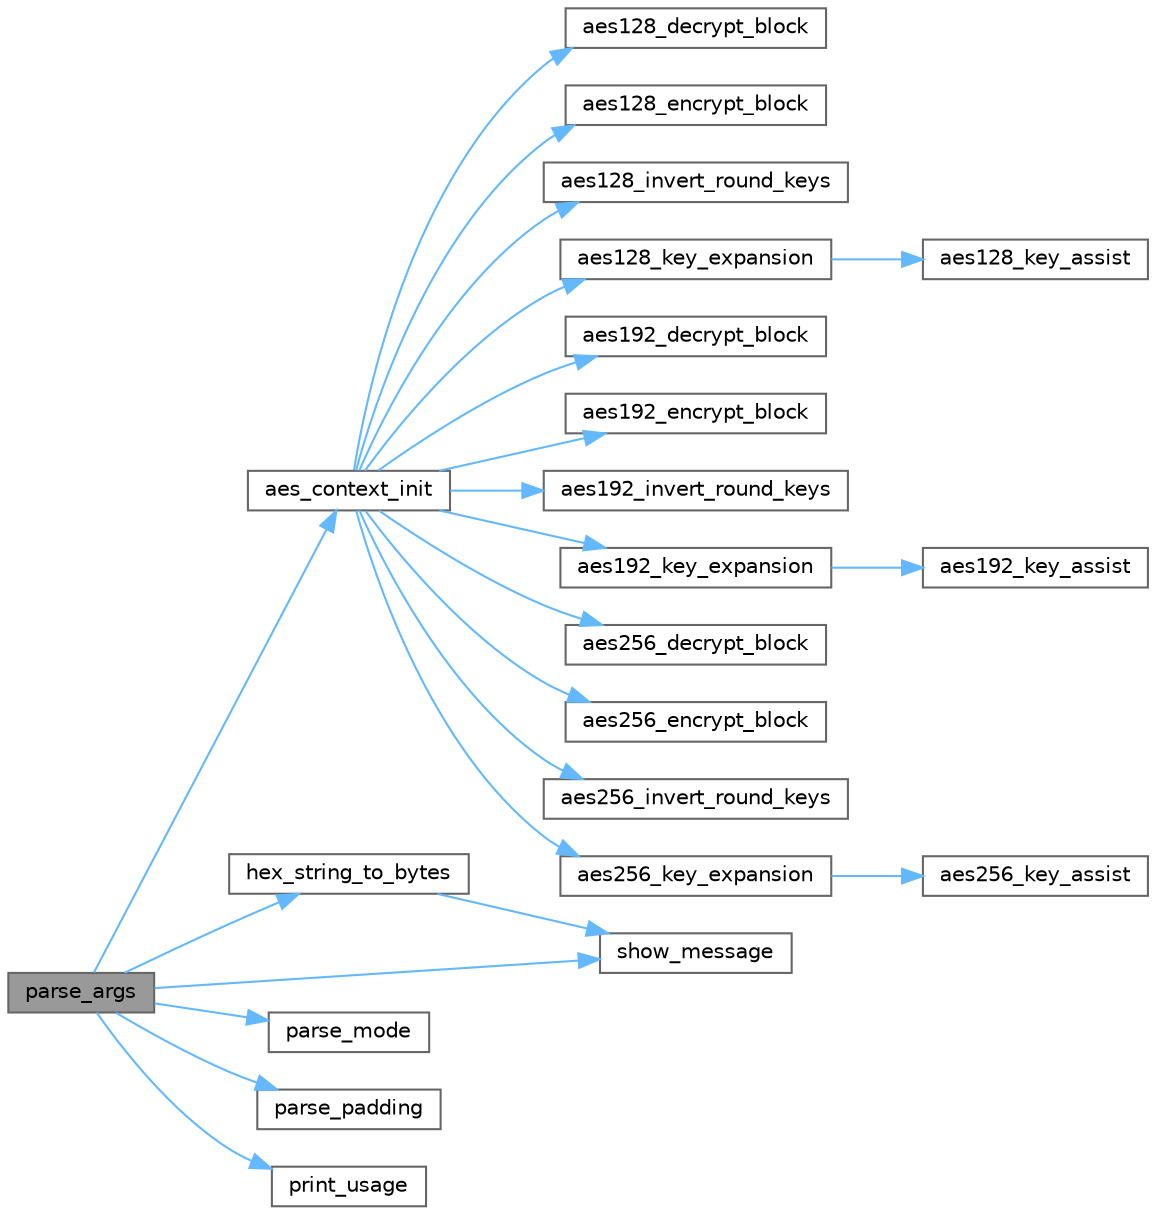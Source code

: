 digraph "parse_args"
{
 // LATEX_PDF_SIZE
  bgcolor="transparent";
  edge [fontname=Helvetica,fontsize=10,labelfontname=Helvetica,labelfontsize=10];
  node [fontname=Helvetica,fontsize=10,shape=box,height=0.2,width=0.4];
  rankdir="LR";
  Node1 [id="Node000001",label="parse_args",height=0.2,width=0.4,color="gray40", fillcolor="grey60", style="filled", fontcolor="black",tooltip="Parses command-line arguments into a main_args_t structure."];
  Node1 -> Node2 [id="edge1_Node000001_Node000002",color="steelblue1",style="solid",tooltip=" "];
  Node2 [id="Node000002",label="aes_context_init",height=0.2,width=0.4,color="grey40", fillcolor="white", style="filled",URL="$aes__context_8c.html#abbe62ddf0ade05cb8bf87e16db7bf568",tooltip="Initializes an AES context by expanding the encryption and decryption keys."];
  Node2 -> Node3 [id="edge2_Node000002_Node000003",color="steelblue1",style="solid",tooltip=" "];
  Node3 [id="Node000003",label="aes128_decrypt_block",height=0.2,width=0.4,color="grey40", fillcolor="white", style="filled",URL="$aes__decrypt_8c.html#a80a41924d7152a6f45ee9f8895257a47",tooltip="Decrypts a single 128-bit block using AES-128."];
  Node2 -> Node4 [id="edge3_Node000002_Node000004",color="steelblue1",style="solid",tooltip=" "];
  Node4 [id="Node000004",label="aes128_encrypt_block",height=0.2,width=0.4,color="grey40", fillcolor="white", style="filled",URL="$aes__encrypt_8c.html#afdf9a58c8ccce8f18b64d7af189054cf",tooltip="Encrypts a single 128-bit block using AES-128."];
  Node2 -> Node5 [id="edge4_Node000002_Node000005",color="steelblue1",style="solid",tooltip=" "];
  Node5 [id="Node000005",label="aes128_invert_round_keys",height=0.2,width=0.4,color="grey40", fillcolor="white", style="filled",URL="$aes__key__expansion_8c.html#abaaaf8e4448150398c69edd8cb63a9c1",tooltip="Inverts the AES-128 encryption round keys into decryption round keys."];
  Node2 -> Node6 [id="edge5_Node000002_Node000006",color="steelblue1",style="solid",tooltip=" "];
  Node6 [id="Node000006",label="aes128_key_expansion",height=0.2,width=0.4,color="grey40", fillcolor="white", style="filled",URL="$aes__key__expansion_8c.html#a2d2d65606c6dd31e4bebf06328d232f1",tooltip="Expands a 128-bit AES user key into the encryption round key schedule."];
  Node6 -> Node7 [id="edge6_Node000006_Node000007",color="steelblue1",style="solid",tooltip=" "];
  Node7 [id="Node000007",label="aes128_key_assist",height=0.2,width=0.4,color="grey40", fillcolor="white", style="filled",URL="$aes__key__expansion_8c.html#a0a9d0ca8201a3603e92eb00324c6f683",tooltip="Helper function for AES-128 key expansion."];
  Node2 -> Node8 [id="edge7_Node000002_Node000008",color="steelblue1",style="solid",tooltip=" "];
  Node8 [id="Node000008",label="aes192_decrypt_block",height=0.2,width=0.4,color="grey40", fillcolor="white", style="filled",URL="$aes__decrypt_8c.html#ad79623737104836f7b54bd4e820c21d1",tooltip="Decrypts a single 128-bit block using AES-192."];
  Node2 -> Node9 [id="edge8_Node000002_Node000009",color="steelblue1",style="solid",tooltip=" "];
  Node9 [id="Node000009",label="aes192_encrypt_block",height=0.2,width=0.4,color="grey40", fillcolor="white", style="filled",URL="$aes__encrypt_8c.html#a61ee2fc7fc9beddeb853df8439280a5f",tooltip="Encrypts a single 128-bit block using AES-192."];
  Node2 -> Node10 [id="edge9_Node000002_Node000010",color="steelblue1",style="solid",tooltip=" "];
  Node10 [id="Node000010",label="aes192_invert_round_keys",height=0.2,width=0.4,color="grey40", fillcolor="white", style="filled",URL="$aes__key__expansion_8c.html#a3cc33f5756a6341eb21ef7e329747540",tooltip="Inverts the AES-192 encryption round keys into decryption round keys."];
  Node2 -> Node11 [id="edge10_Node000002_Node000011",color="steelblue1",style="solid",tooltip=" "];
  Node11 [id="Node000011",label="aes192_key_expansion",height=0.2,width=0.4,color="grey40", fillcolor="white", style="filled",URL="$aes__key__expansion_8c.html#a14e91dcd4065700a25856105e34f0497",tooltip="Expands a 192-bit AES user key into the encryption round key schedule."];
  Node11 -> Node12 [id="edge11_Node000011_Node000012",color="steelblue1",style="solid",tooltip=" "];
  Node12 [id="Node000012",label="aes192_key_assist",height=0.2,width=0.4,color="grey40", fillcolor="white", style="filled",URL="$aes__key__expansion_8c.html#a464c24bf968ea8ee69c3e0f70c5205a4",tooltip="Helper function for AES-192 key expansion."];
  Node2 -> Node13 [id="edge12_Node000002_Node000013",color="steelblue1",style="solid",tooltip=" "];
  Node13 [id="Node000013",label="aes256_decrypt_block",height=0.2,width=0.4,color="grey40", fillcolor="white", style="filled",URL="$aes__decrypt_8c.html#a83b618d8e77b366d3204a432a58cabc6",tooltip="Decrypts a single 128-bit block using AES-256."];
  Node2 -> Node14 [id="edge13_Node000002_Node000014",color="steelblue1",style="solid",tooltip=" "];
  Node14 [id="Node000014",label="aes256_encrypt_block",height=0.2,width=0.4,color="grey40", fillcolor="white", style="filled",URL="$aes__encrypt_8c.html#a1a25277ef63eec8658a1ff0fca645313",tooltip="Encrypts a single 128-bit block using AES-256."];
  Node2 -> Node15 [id="edge14_Node000002_Node000015",color="steelblue1",style="solid",tooltip=" "];
  Node15 [id="Node000015",label="aes256_invert_round_keys",height=0.2,width=0.4,color="grey40", fillcolor="white", style="filled",URL="$aes__key__expansion_8c.html#aea602f6fa67e1a2c7e2cd0f4d3311a00",tooltip="Inverts the AES-256 encryption round keys into decryption round keys."];
  Node2 -> Node16 [id="edge15_Node000002_Node000016",color="steelblue1",style="solid",tooltip=" "];
  Node16 [id="Node000016",label="aes256_key_expansion",height=0.2,width=0.4,color="grey40", fillcolor="white", style="filled",URL="$aes__key__expansion_8c.html#ad7e2d69e79706f8350c6eeffdb598508",tooltip="Expands a 256-bit AES user key into the encryption round key schedule."];
  Node16 -> Node17 [id="edge16_Node000016_Node000017",color="steelblue1",style="solid",tooltip=" "];
  Node17 [id="Node000017",label="aes256_key_assist",height=0.2,width=0.4,color="grey40", fillcolor="white", style="filled",URL="$aes__key__expansion_8c.html#a8dacb7f2de4cb8780c0d074749d09029",tooltip="Helper function for AES-256 key expansion using AES-NI."];
  Node1 -> Node18 [id="edge17_Node000001_Node000018",color="steelblue1",style="solid",tooltip=" "];
  Node18 [id="Node000018",label="hex_string_to_bytes",height=0.2,width=0.4,color="grey40", fillcolor="white", style="filled",URL="$utils_8c.html#a4c0fd2219ed4b276ea4da8521048ccbf",tooltip="Converts a hexadecimal string to a uint8_t byte array."];
  Node18 -> Node19 [id="edge18_Node000018_Node000019",color="steelblue1",style="solid",tooltip=" "];
  Node19 [id="Node000019",label="show_message",height=0.2,width=0.4,color="grey40", fillcolor="white", style="filled",URL="$utils_8c.html#ad5ac4af3f2f12083132ff8418cf2d758",tooltip="Displays an error or information message."];
  Node1 -> Node20 [id="edge19_Node000001_Node000020",color="steelblue1",style="solid",tooltip=" "];
  Node20 [id="Node000020",label="parse_mode",height=0.2,width=0.4,color="grey40", fillcolor="white", style="filled",URL="$main__utils_8c.html#a009edce277d175c886994adaa6cfd9ef",tooltip="Parses the AES mode from a string."];
  Node1 -> Node21 [id="edge20_Node000001_Node000021",color="steelblue1",style="solid",tooltip=" "];
  Node21 [id="Node000021",label="parse_padding",height=0.2,width=0.4,color="grey40", fillcolor="white", style="filled",URL="$main__utils_8c.html#af7461337101aaa8b5fab1e3aaca45e39",tooltip="Parses the padding scheme from a string."];
  Node1 -> Node22 [id="edge21_Node000001_Node000022",color="steelblue1",style="solid",tooltip=" "];
  Node22 [id="Node000022",label="print_usage",height=0.2,width=0.4,color="grey40", fillcolor="white", style="filled",URL="$main__utils_8c.html#a2a6e78975024ae37107b378d425da2fb",tooltip="Prints program usage instructions."];
  Node1 -> Node19 [id="edge22_Node000001_Node000019",color="steelblue1",style="solid",tooltip=" "];
}
